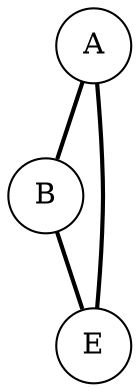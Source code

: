  digraph G{ 
 node [shape=circle]; 
A -> B[penwidth=2, arrowhead=none] ; 
A -> E[penwidth=2, arrowhead=none] ; 
B -> E[penwidth=2, arrowhead=none] ; 

}
